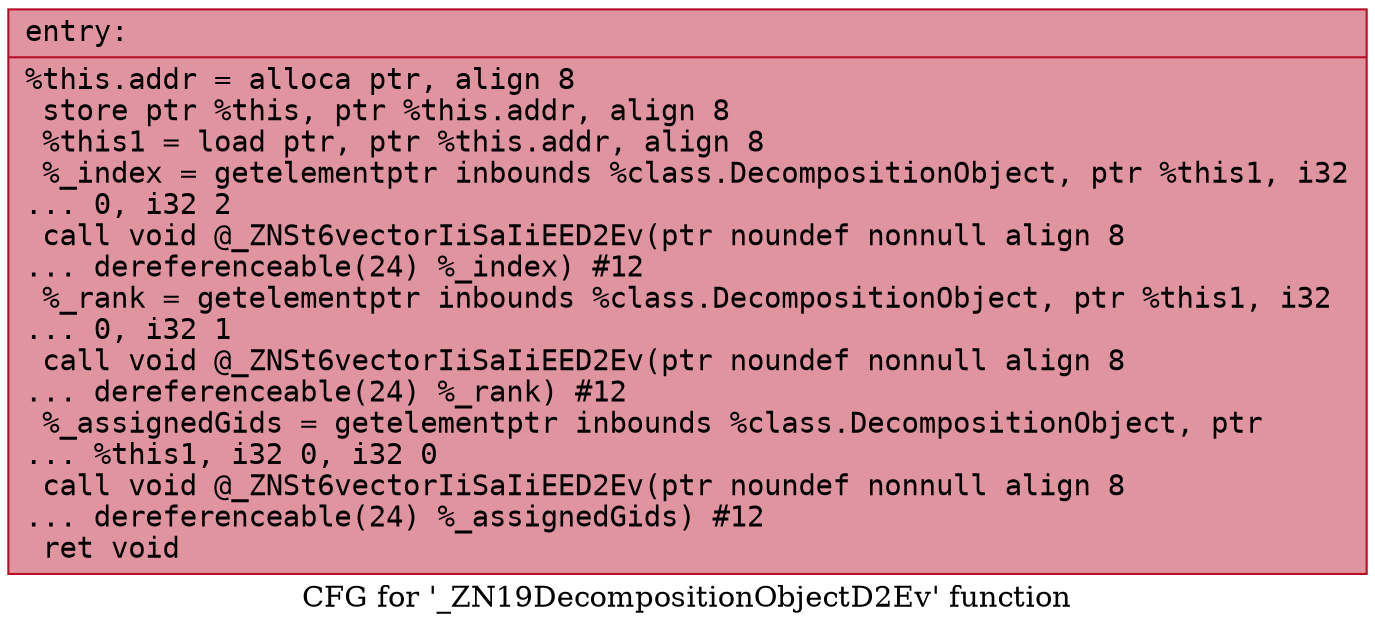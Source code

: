 digraph "CFG for '_ZN19DecompositionObjectD2Ev' function" {
	label="CFG for '_ZN19DecompositionObjectD2Ev' function";

	Node0x5606e009a130 [shape=record,color="#b70d28ff", style=filled, fillcolor="#b70d2870" fontname="Courier",label="{entry:\l|  %this.addr = alloca ptr, align 8\l  store ptr %this, ptr %this.addr, align 8\l  %this1 = load ptr, ptr %this.addr, align 8\l  %_index = getelementptr inbounds %class.DecompositionObject, ptr %this1, i32\l... 0, i32 2\l  call void @_ZNSt6vectorIiSaIiEED2Ev(ptr noundef nonnull align 8\l... dereferenceable(24) %_index) #12\l  %_rank = getelementptr inbounds %class.DecompositionObject, ptr %this1, i32\l... 0, i32 1\l  call void @_ZNSt6vectorIiSaIiEED2Ev(ptr noundef nonnull align 8\l... dereferenceable(24) %_rank) #12\l  %_assignedGids = getelementptr inbounds %class.DecompositionObject, ptr\l... %this1, i32 0, i32 0\l  call void @_ZNSt6vectorIiSaIiEED2Ev(ptr noundef nonnull align 8\l... dereferenceable(24) %_assignedGids) #12\l  ret void\l}"];
}
